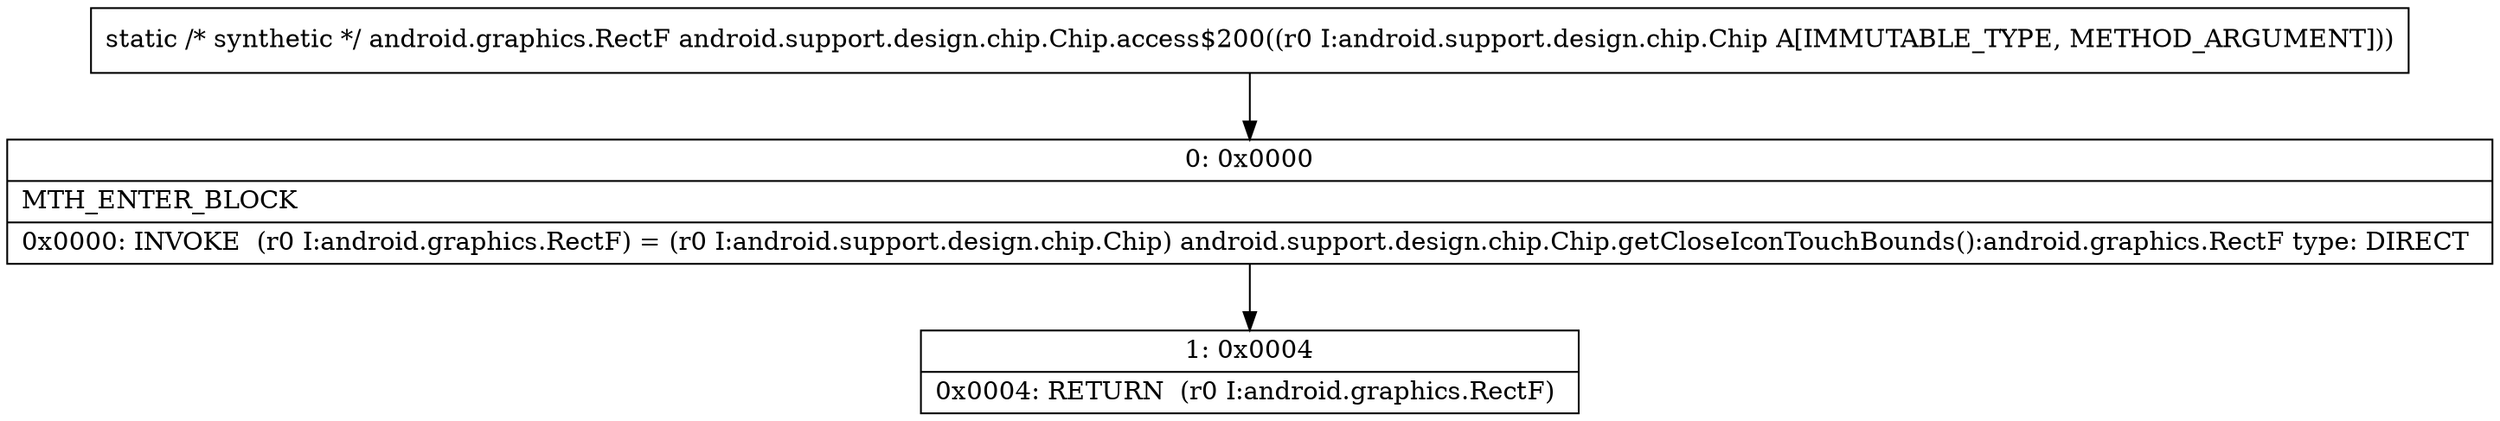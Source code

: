 digraph "CFG forandroid.support.design.chip.Chip.access$200(Landroid\/support\/design\/chip\/Chip;)Landroid\/graphics\/RectF;" {
Node_0 [shape=record,label="{0\:\ 0x0000|MTH_ENTER_BLOCK\l|0x0000: INVOKE  (r0 I:android.graphics.RectF) = (r0 I:android.support.design.chip.Chip) android.support.design.chip.Chip.getCloseIconTouchBounds():android.graphics.RectF type: DIRECT \l}"];
Node_1 [shape=record,label="{1\:\ 0x0004|0x0004: RETURN  (r0 I:android.graphics.RectF) \l}"];
MethodNode[shape=record,label="{static \/* synthetic *\/ android.graphics.RectF android.support.design.chip.Chip.access$200((r0 I:android.support.design.chip.Chip A[IMMUTABLE_TYPE, METHOD_ARGUMENT])) }"];
MethodNode -> Node_0;
Node_0 -> Node_1;
}

